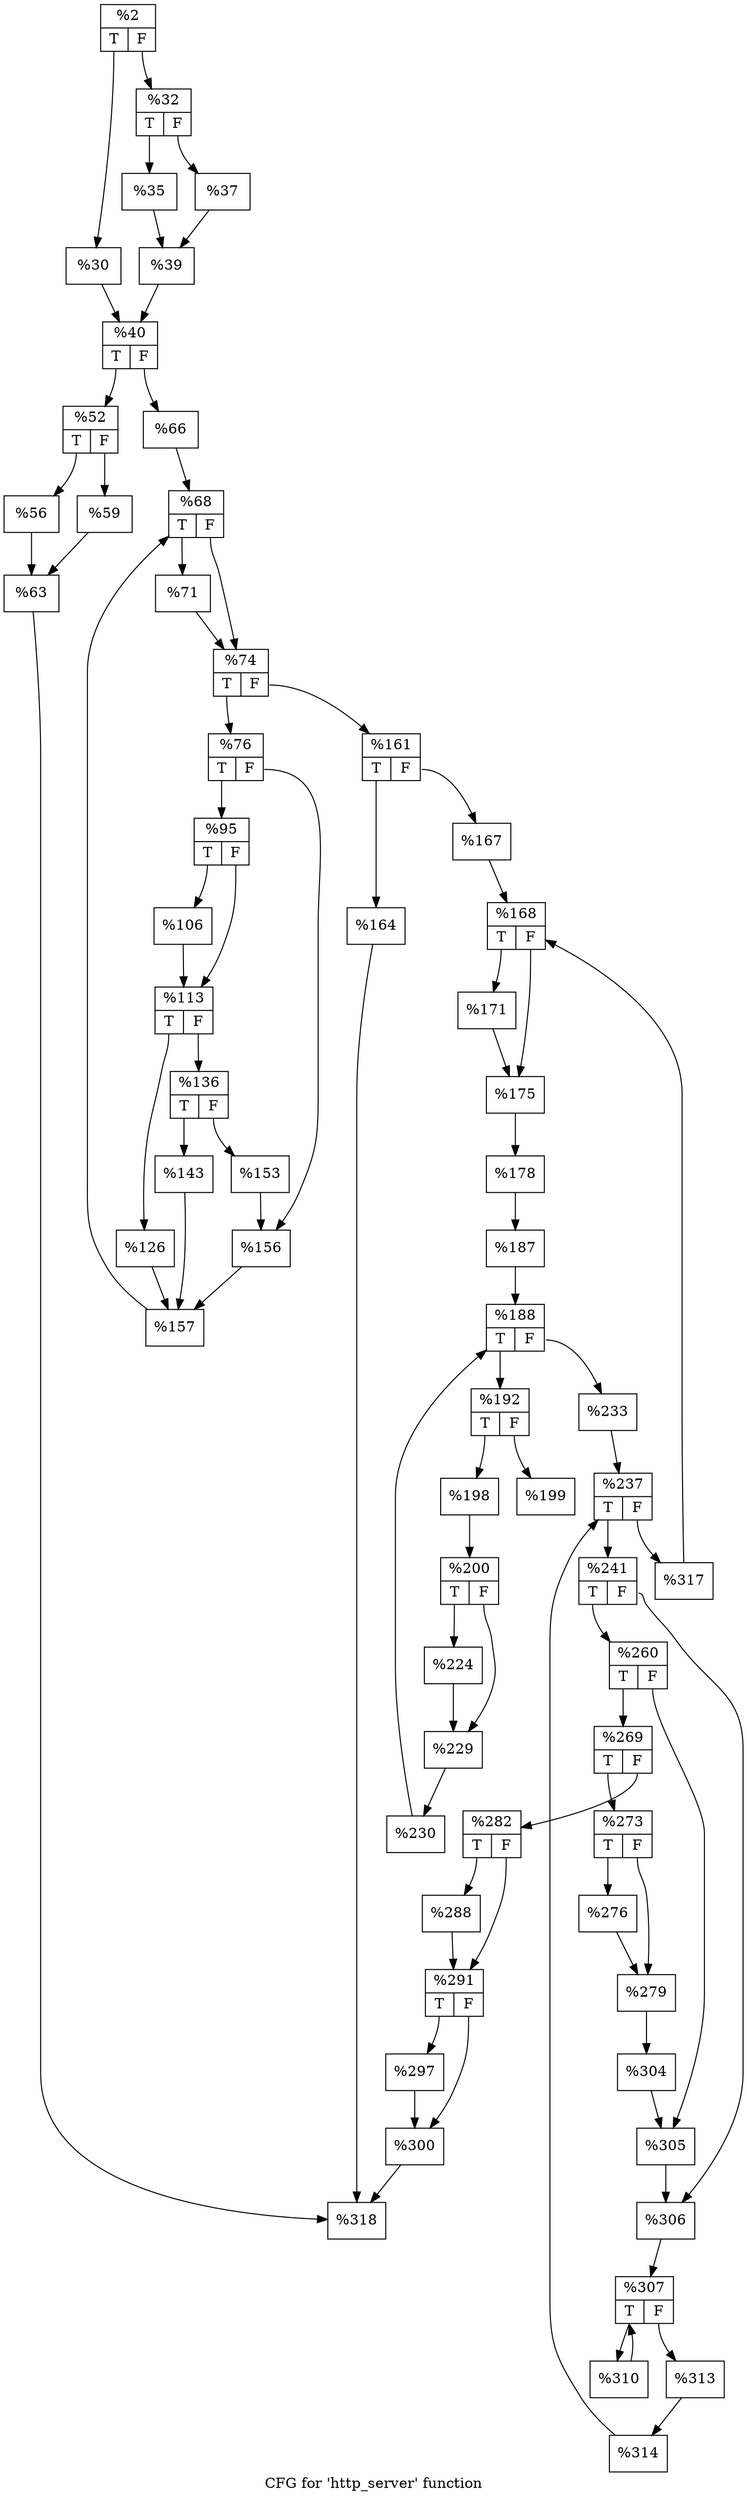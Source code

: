 digraph "CFG for 'http_server' function" {
	label="CFG for 'http_server' function";

	Node0x1092270 [shape=record,label="{%2|{<s0>T|<s1>F}}"];
	Node0x1092270:s0 -> Node0x1095950;
	Node0x1092270:s1 -> Node0x10959a0;
	Node0x1095950 [shape=record,label="{%30}"];
	Node0x1095950 -> Node0x1095b10;
	Node0x10959a0 [shape=record,label="{%32|{<s0>T|<s1>F}}"];
	Node0x10959a0:s0 -> Node0x1095c90;
	Node0x10959a0:s1 -> Node0x1095ce0;
	Node0x1095c90 [shape=record,label="{%35}"];
	Node0x1095c90 -> Node0x1095ee0;
	Node0x1095ce0 [shape=record,label="{%37}"];
	Node0x1095ce0 -> Node0x1095ee0;
	Node0x1095ee0 [shape=record,label="{%39}"];
	Node0x1095ee0 -> Node0x1095b10;
	Node0x1095b10 [shape=record,label="{%40|{<s0>T|<s1>F}}"];
	Node0x1095b10:s0 -> Node0x10969e0;
	Node0x1095b10:s1 -> Node0x1096a30;
	Node0x10969e0 [shape=record,label="{%52|{<s0>T|<s1>F}}"];
	Node0x10969e0:s0 -> Node0x1096c40;
	Node0x10969e0:s1 -> Node0x1096c90;
	Node0x1096c40 [shape=record,label="{%56}"];
	Node0x1096c40 -> Node0x1096ea0;
	Node0x1096c90 [shape=record,label="{%59}"];
	Node0x1096c90 -> Node0x1096ea0;
	Node0x1096ea0 [shape=record,label="{%63}"];
	Node0x1096ea0 -> Node0x1097710;
	Node0x1096a30 [shape=record,label="{%66}"];
	Node0x1096a30 -> Node0x1097920;
	Node0x1097920 [shape=record,label="{%68|{<s0>T|<s1>F}}"];
	Node0x1097920:s0 -> Node0x1097ad0;
	Node0x1097920:s1 -> Node0x1097b20;
	Node0x1097ad0 [shape=record,label="{%71}"];
	Node0x1097ad0 -> Node0x1097b20;
	Node0x1097b20 [shape=record,label="{%74|{<s0>T|<s1>F}}"];
	Node0x1097b20:s0 -> Node0x1097dd0;
	Node0x1097b20:s1 -> Node0x1097e20;
	Node0x1097dd0 [shape=record,label="{%76|{<s0>T|<s1>F}}"];
	Node0x1097dd0:s0 -> Node0x10988a0;
	Node0x1097dd0:s1 -> Node0x10988f0;
	Node0x10988a0 [shape=record,label="{%95|{<s0>T|<s1>F}}"];
	Node0x10988a0:s0 -> Node0x1098f50;
	Node0x10988a0:s1 -> Node0x1098fa0;
	Node0x1098f50 [shape=record,label="{%106}"];
	Node0x1098f50 -> Node0x1098fa0;
	Node0x1098fa0 [shape=record,label="{%113|{<s0>T|<s1>F}}"];
	Node0x1098fa0:s0 -> Node0x1099bc0;
	Node0x1098fa0:s1 -> Node0x1099c10;
	Node0x1099bc0 [shape=record,label="{%126}"];
	Node0x1099bc0 -> Node0x109ab90;
	Node0x1099c10 [shape=record,label="{%136|{<s0>T|<s1>F}}"];
	Node0x1099c10:s0 -> Node0x109b090;
	Node0x1099c10:s1 -> Node0x109b0e0;
	Node0x109b090 [shape=record,label="{%143}"];
	Node0x109b090 -> Node0x109ab90;
	Node0x109b0e0 [shape=record,label="{%153}"];
	Node0x109b0e0 -> Node0x10988f0;
	Node0x10988f0 [shape=record,label="{%156}"];
	Node0x10988f0 -> Node0x109ab90;
	Node0x109ab90 [shape=record,label="{%157}"];
	Node0x109ab90 -> Node0x1097920;
	Node0x1097e20 [shape=record,label="{%161|{<s0>T|<s1>F}}"];
	Node0x1097e20:s0 -> Node0x109bde0;
	Node0x1097e20:s1 -> Node0x109be30;
	Node0x109bde0 [shape=record,label="{%164}"];
	Node0x109bde0 -> Node0x1097710;
	Node0x109be30 [shape=record,label="{%167}"];
	Node0x109be30 -> Node0x109c1c0;
	Node0x109c1c0 [shape=record,label="{%168|{<s0>T|<s1>F}}"];
	Node0x109c1c0:s0 -> Node0x109c340;
	Node0x109c1c0:s1 -> Node0x109c390;
	Node0x109c340 [shape=record,label="{%171}"];
	Node0x109c340 -> Node0x109c390;
	Node0x109c390 [shape=record,label="{%175}"];
	Node0x109c390 -> Node0x109c8b0;
	Node0x109c8b0 [shape=record,label="{%178}"];
	Node0x109c8b0 -> Node0x109caa0;
	Node0x109caa0 [shape=record,label="{%187}"];
	Node0x109caa0 -> Node0x109e4b0;
	Node0x109e4b0 [shape=record,label="{%188|{<s0>T|<s1>F}}"];
	Node0x109e4b0:s0 -> Node0x109e690;
	Node0x109e4b0:s1 -> Node0x109e6e0;
	Node0x109e690 [shape=record,label="{%192|{<s0>T|<s1>F}}"];
	Node0x109e690:s0 -> Node0x109e9f0;
	Node0x109e690:s1 -> Node0x109ea40;
	Node0x109e9f0 [shape=record,label="{%198}"];
	Node0x109e9f0 -> Node0x109eb20;
	Node0x109ea40 [shape=record,label="{%199}"];
	Node0x109eb20 [shape=record,label="{%200|{<s0>T|<s1>F}}"];
	Node0x109eb20:s0 -> Node0x109f900;
	Node0x109eb20:s1 -> Node0x109f950;
	Node0x109f900 [shape=record,label="{%224}"];
	Node0x109f900 -> Node0x109f950;
	Node0x109f950 [shape=record,label="{%229}"];
	Node0x109f950 -> Node0x109fd10;
	Node0x109fd10 [shape=record,label="{%230}"];
	Node0x109fd10 -> Node0x109e4b0;
	Node0x109e6e0 [shape=record,label="{%233}"];
	Node0x109e6e0 -> Node0x10a0220;
	Node0x10a0220 [shape=record,label="{%237|{<s0>T|<s1>F}}"];
	Node0x10a0220:s0 -> Node0x10a0400;
	Node0x10a0220:s1 -> Node0x10a0450;
	Node0x10a0400 [shape=record,label="{%241|{<s0>T|<s1>F}}"];
	Node0x10a0400:s0 -> Node0x1099fe0;
	Node0x10a0400:s1 -> Node0x109a030;
	Node0x1099fe0 [shape=record,label="{%260|{<s0>T|<s1>F}}"];
	Node0x1099fe0:s0 -> Node0x10a1c70;
	Node0x1099fe0:s1 -> Node0x10a1cc0;
	Node0x10a1c70 [shape=record,label="{%269|{<s0>T|<s1>F}}"];
	Node0x10a1c70:s0 -> Node0x10a2010;
	Node0x10a1c70:s1 -> Node0x10a2060;
	Node0x10a2010 [shape=record,label="{%273|{<s0>T|<s1>F}}"];
	Node0x10a2010:s0 -> Node0x10a2250;
	Node0x10a2010:s1 -> Node0x10a22a0;
	Node0x10a2250 [shape=record,label="{%276}"];
	Node0x10a2250 -> Node0x10a22a0;
	Node0x10a22a0 [shape=record,label="{%279}"];
	Node0x10a22a0 -> Node0x10a26a0;
	Node0x10a2060 [shape=record,label="{%282|{<s0>T|<s1>F}}"];
	Node0x10a2060:s0 -> Node0x10a2b40;
	Node0x10a2060:s1 -> Node0x10a2b90;
	Node0x10a2b40 [shape=record,label="{%288}"];
	Node0x10a2b40 -> Node0x10a2b90;
	Node0x10a2b90 [shape=record,label="{%291|{<s0>T|<s1>F}}"];
	Node0x10a2b90:s0 -> Node0x10a3190;
	Node0x10a2b90:s1 -> Node0x10a31e0;
	Node0x10a3190 [shape=record,label="{%297}"];
	Node0x10a3190 -> Node0x10a31e0;
	Node0x10a31e0 [shape=record,label="{%300}"];
	Node0x10a31e0 -> Node0x1097710;
	Node0x10a26a0 [shape=record,label="{%304}"];
	Node0x10a26a0 -> Node0x10a1cc0;
	Node0x10a1cc0 [shape=record,label="{%305}"];
	Node0x10a1cc0 -> Node0x109a030;
	Node0x109a030 [shape=record,label="{%306}"];
	Node0x109a030 -> Node0x10a37a0;
	Node0x10a37a0 [shape=record,label="{%307|{<s0>T|<s1>F}}"];
	Node0x10a37a0:s0 -> Node0x10a3a80;
	Node0x10a37a0:s1 -> Node0x10a3ad0;
	Node0x10a3a80 [shape=record,label="{%310}"];
	Node0x10a3a80 -> Node0x10a37a0;
	Node0x10a3ad0 [shape=record,label="{%313}"];
	Node0x10a3ad0 -> Node0x10a3d60;
	Node0x10a3d60 [shape=record,label="{%314}"];
	Node0x10a3d60 -> Node0x10a0220;
	Node0x10a0450 [shape=record,label="{%317}"];
	Node0x10a0450 -> Node0x109c1c0;
	Node0x1097710 [shape=record,label="{%318}"];
}
